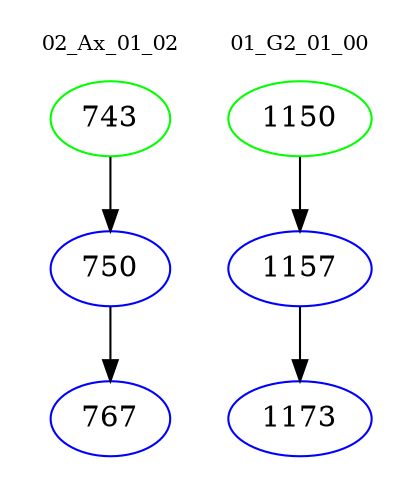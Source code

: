 digraph{
subgraph cluster_0 {
color = white
label = "02_Ax_01_02";
fontsize=10;
T0_743 [label="743", color="green"]
T0_743 -> T0_750 [color="black"]
T0_750 [label="750", color="blue"]
T0_750 -> T0_767 [color="black"]
T0_767 [label="767", color="blue"]
}
subgraph cluster_1 {
color = white
label = "01_G2_01_00";
fontsize=10;
T1_1150 [label="1150", color="green"]
T1_1150 -> T1_1157 [color="black"]
T1_1157 [label="1157", color="blue"]
T1_1157 -> T1_1173 [color="black"]
T1_1173 [label="1173", color="blue"]
}
}
